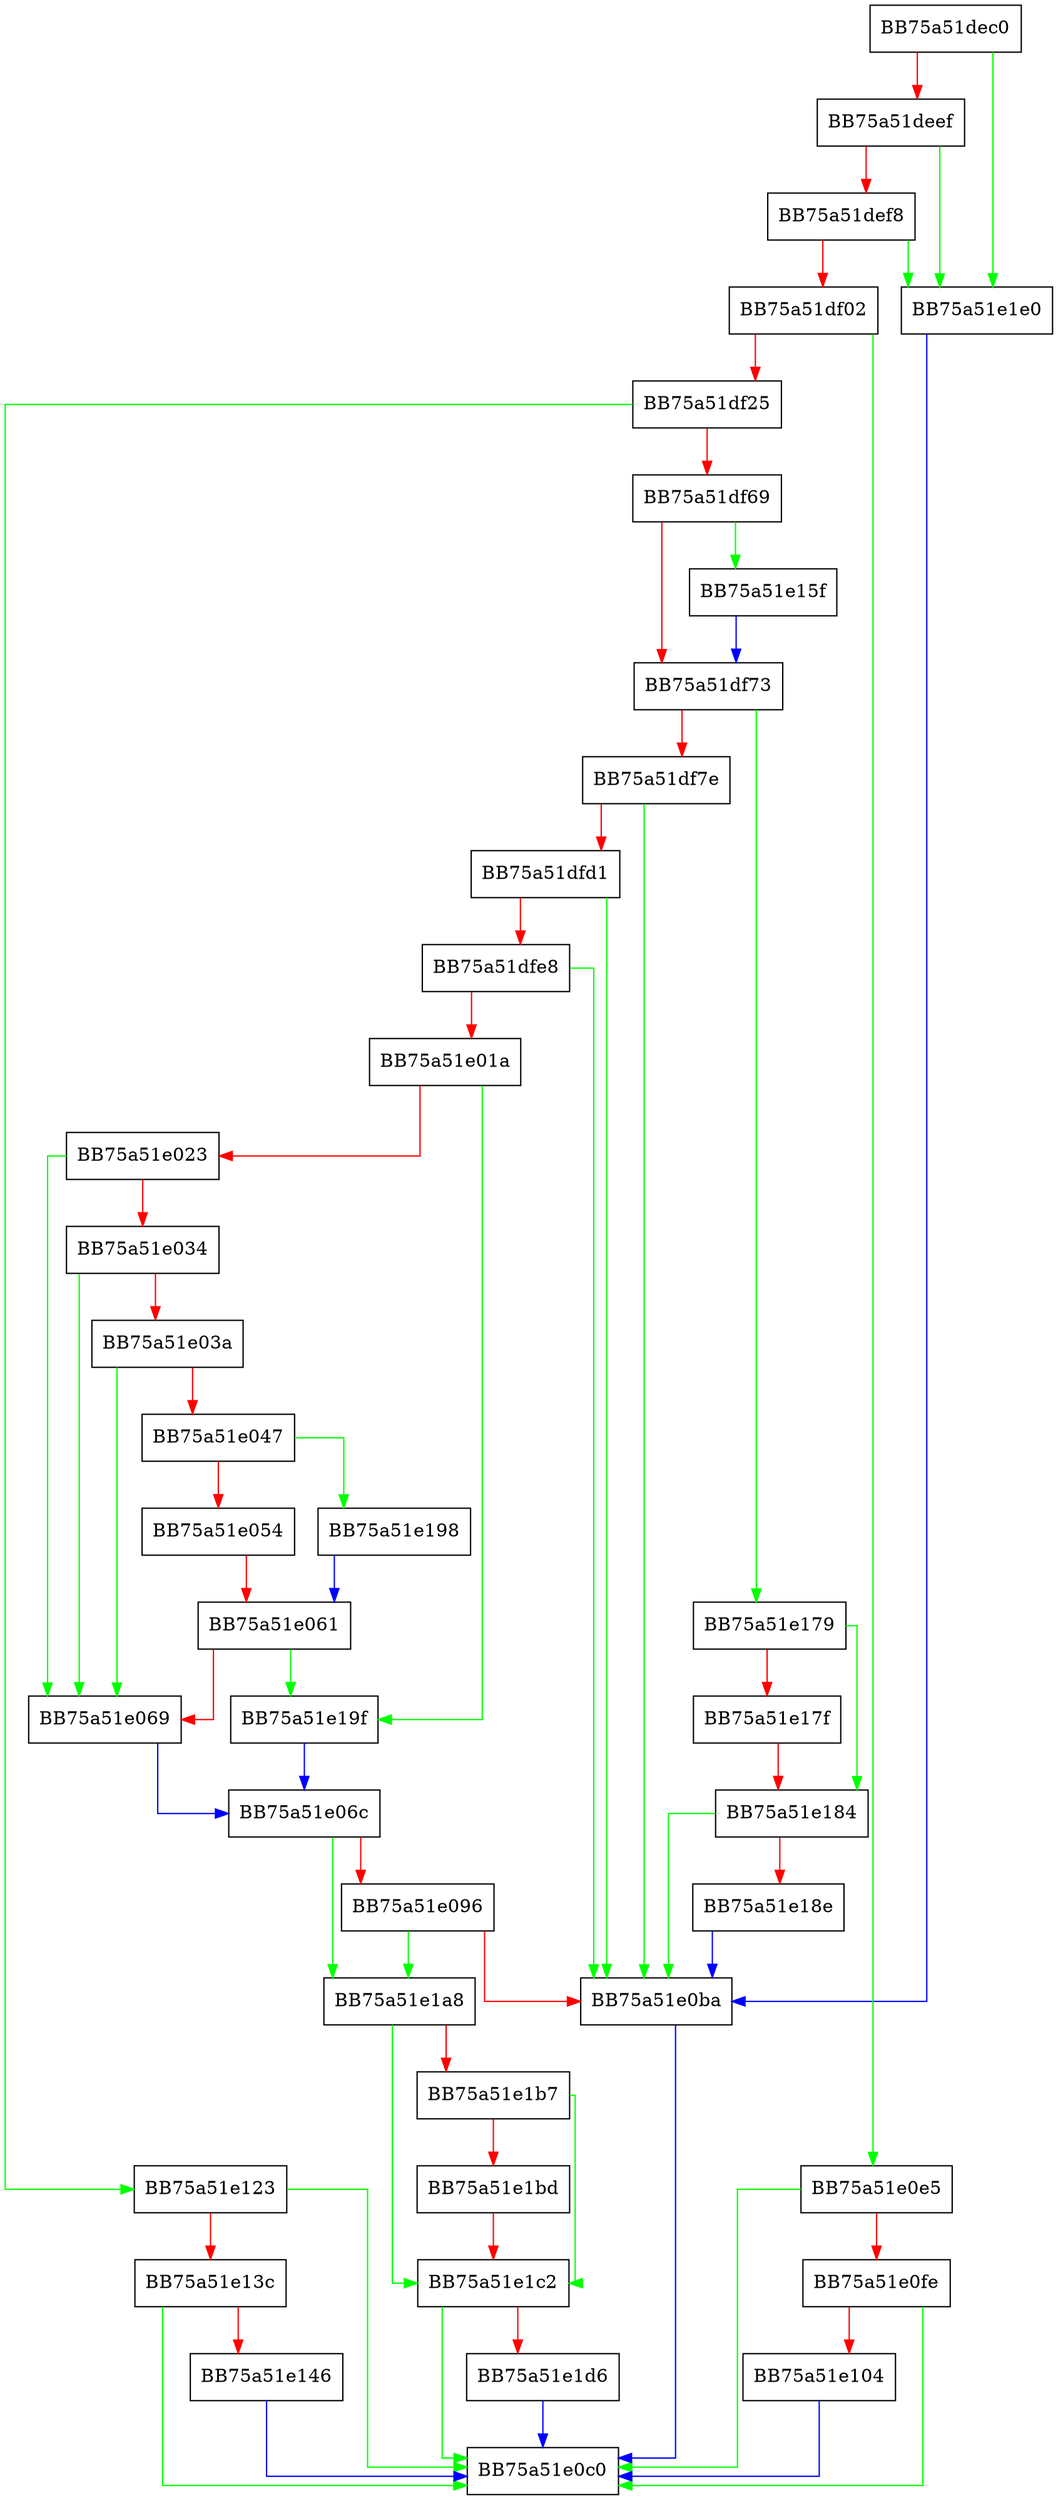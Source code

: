 digraph GetInfo_Coder {
  node [shape="box"];
  graph [splines=ortho];
  BB75a51dec0 -> BB75a51e1e0 [color="green"];
  BB75a51dec0 -> BB75a51deef [color="red"];
  BB75a51deef -> BB75a51e1e0 [color="green"];
  BB75a51deef -> BB75a51def8 [color="red"];
  BB75a51def8 -> BB75a51e1e0 [color="green"];
  BB75a51def8 -> BB75a51df02 [color="red"];
  BB75a51df02 -> BB75a51e0e5 [color="green"];
  BB75a51df02 -> BB75a51df25 [color="red"];
  BB75a51df25 -> BB75a51e123 [color="green"];
  BB75a51df25 -> BB75a51df69 [color="red"];
  BB75a51df69 -> BB75a51e15f [color="green"];
  BB75a51df69 -> BB75a51df73 [color="red"];
  BB75a51df73 -> BB75a51e179 [color="green"];
  BB75a51df73 -> BB75a51df7e [color="red"];
  BB75a51df7e -> BB75a51e0ba [color="green"];
  BB75a51df7e -> BB75a51dfd1 [color="red"];
  BB75a51dfd1 -> BB75a51e0ba [color="green"];
  BB75a51dfd1 -> BB75a51dfe8 [color="red"];
  BB75a51dfe8 -> BB75a51e0ba [color="green"];
  BB75a51dfe8 -> BB75a51e01a [color="red"];
  BB75a51e01a -> BB75a51e19f [color="green"];
  BB75a51e01a -> BB75a51e023 [color="red"];
  BB75a51e023 -> BB75a51e069 [color="green"];
  BB75a51e023 -> BB75a51e034 [color="red"];
  BB75a51e034 -> BB75a51e069 [color="green"];
  BB75a51e034 -> BB75a51e03a [color="red"];
  BB75a51e03a -> BB75a51e069 [color="green"];
  BB75a51e03a -> BB75a51e047 [color="red"];
  BB75a51e047 -> BB75a51e198 [color="green"];
  BB75a51e047 -> BB75a51e054 [color="red"];
  BB75a51e054 -> BB75a51e061 [color="red"];
  BB75a51e061 -> BB75a51e19f [color="green"];
  BB75a51e061 -> BB75a51e069 [color="red"];
  BB75a51e069 -> BB75a51e06c [color="blue"];
  BB75a51e06c -> BB75a51e1a8 [color="green"];
  BB75a51e06c -> BB75a51e096 [color="red"];
  BB75a51e096 -> BB75a51e1a8 [color="green"];
  BB75a51e096 -> BB75a51e0ba [color="red"];
  BB75a51e0ba -> BB75a51e0c0 [color="blue"];
  BB75a51e0e5 -> BB75a51e0c0 [color="green"];
  BB75a51e0e5 -> BB75a51e0fe [color="red"];
  BB75a51e0fe -> BB75a51e0c0 [color="green"];
  BB75a51e0fe -> BB75a51e104 [color="red"];
  BB75a51e104 -> BB75a51e0c0 [color="blue"];
  BB75a51e123 -> BB75a51e0c0 [color="green"];
  BB75a51e123 -> BB75a51e13c [color="red"];
  BB75a51e13c -> BB75a51e0c0 [color="green"];
  BB75a51e13c -> BB75a51e146 [color="red"];
  BB75a51e146 -> BB75a51e0c0 [color="blue"];
  BB75a51e15f -> BB75a51df73 [color="blue"];
  BB75a51e179 -> BB75a51e184 [color="green"];
  BB75a51e179 -> BB75a51e17f [color="red"];
  BB75a51e17f -> BB75a51e184 [color="red"];
  BB75a51e184 -> BB75a51e0ba [color="green"];
  BB75a51e184 -> BB75a51e18e [color="red"];
  BB75a51e18e -> BB75a51e0ba [color="blue"];
  BB75a51e198 -> BB75a51e061 [color="blue"];
  BB75a51e19f -> BB75a51e06c [color="blue"];
  BB75a51e1a8 -> BB75a51e1c2 [color="green"];
  BB75a51e1a8 -> BB75a51e1b7 [color="red"];
  BB75a51e1b7 -> BB75a51e1c2 [color="green"];
  BB75a51e1b7 -> BB75a51e1bd [color="red"];
  BB75a51e1bd -> BB75a51e1c2 [color="red"];
  BB75a51e1c2 -> BB75a51e0c0 [color="green"];
  BB75a51e1c2 -> BB75a51e1d6 [color="red"];
  BB75a51e1d6 -> BB75a51e0c0 [color="blue"];
  BB75a51e1e0 -> BB75a51e0ba [color="blue"];
}